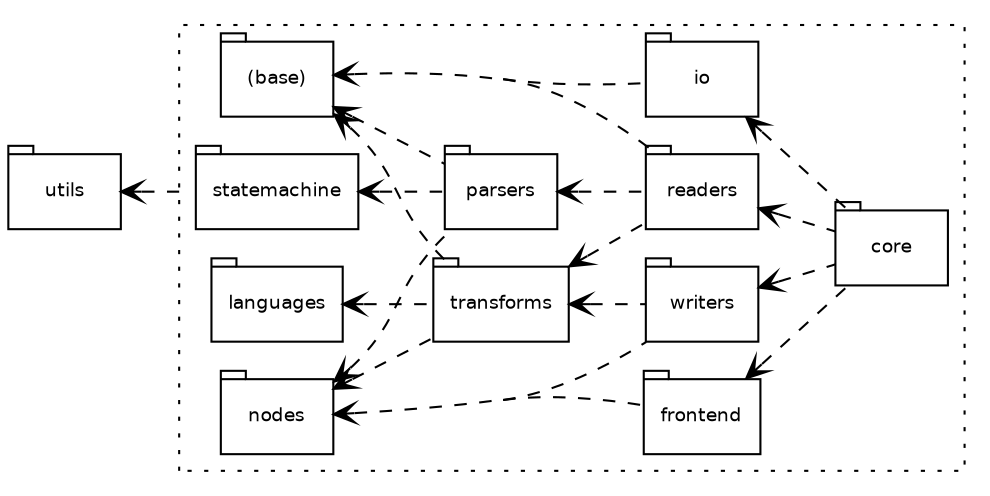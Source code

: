 digraph G {
  graph [
    fontname = "Bitstream Vera Sans"
    fontsize = 9
    compound = true
    concentrate = true
    penwidth = 1
    rankdir = LR
    style = dotted
  ]
  node [
    fontname = "Bitstream Vera Sans"
    fontsize = 9
    shape = tab
  ]
  edge [
    arrowhead = vee
    arrowtail = vee
    dir = back
    style = dashed
  ]

  utils

  subgraph cluster0 {
    base [ label = "(base)" ]
    nodes
    frontend
    { rank = same; languages; statemachine }
    { rank = same; parsers; transforms }
    { rank = same; io; readers; writers }
    { rank = same; core }
  }

  base -> io [ dir = back ]
  languages, base, nodes -> transforms
  nodes -> frontend
  base, nodes, statemachine -> parsers
  base, parsers, transforms -> readers
  nodes, transforms -> writers
  frontend, io, readers, writers -> core

  utils -> statemachine [ lhead=cluster0 ]
}
